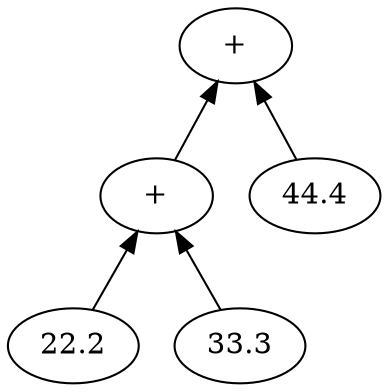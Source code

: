 digraph G {
 rankdir=BT;
 n_0[label="22.2"];
 n_1[label="33.3"];
 n_2[label="+"];
 n_3[label="44.4"];
 n_4[label="+"];
n_1 -> n_2;
n_0 -> n_2;
n_3 -> n_4;
n_2 -> n_4;
}